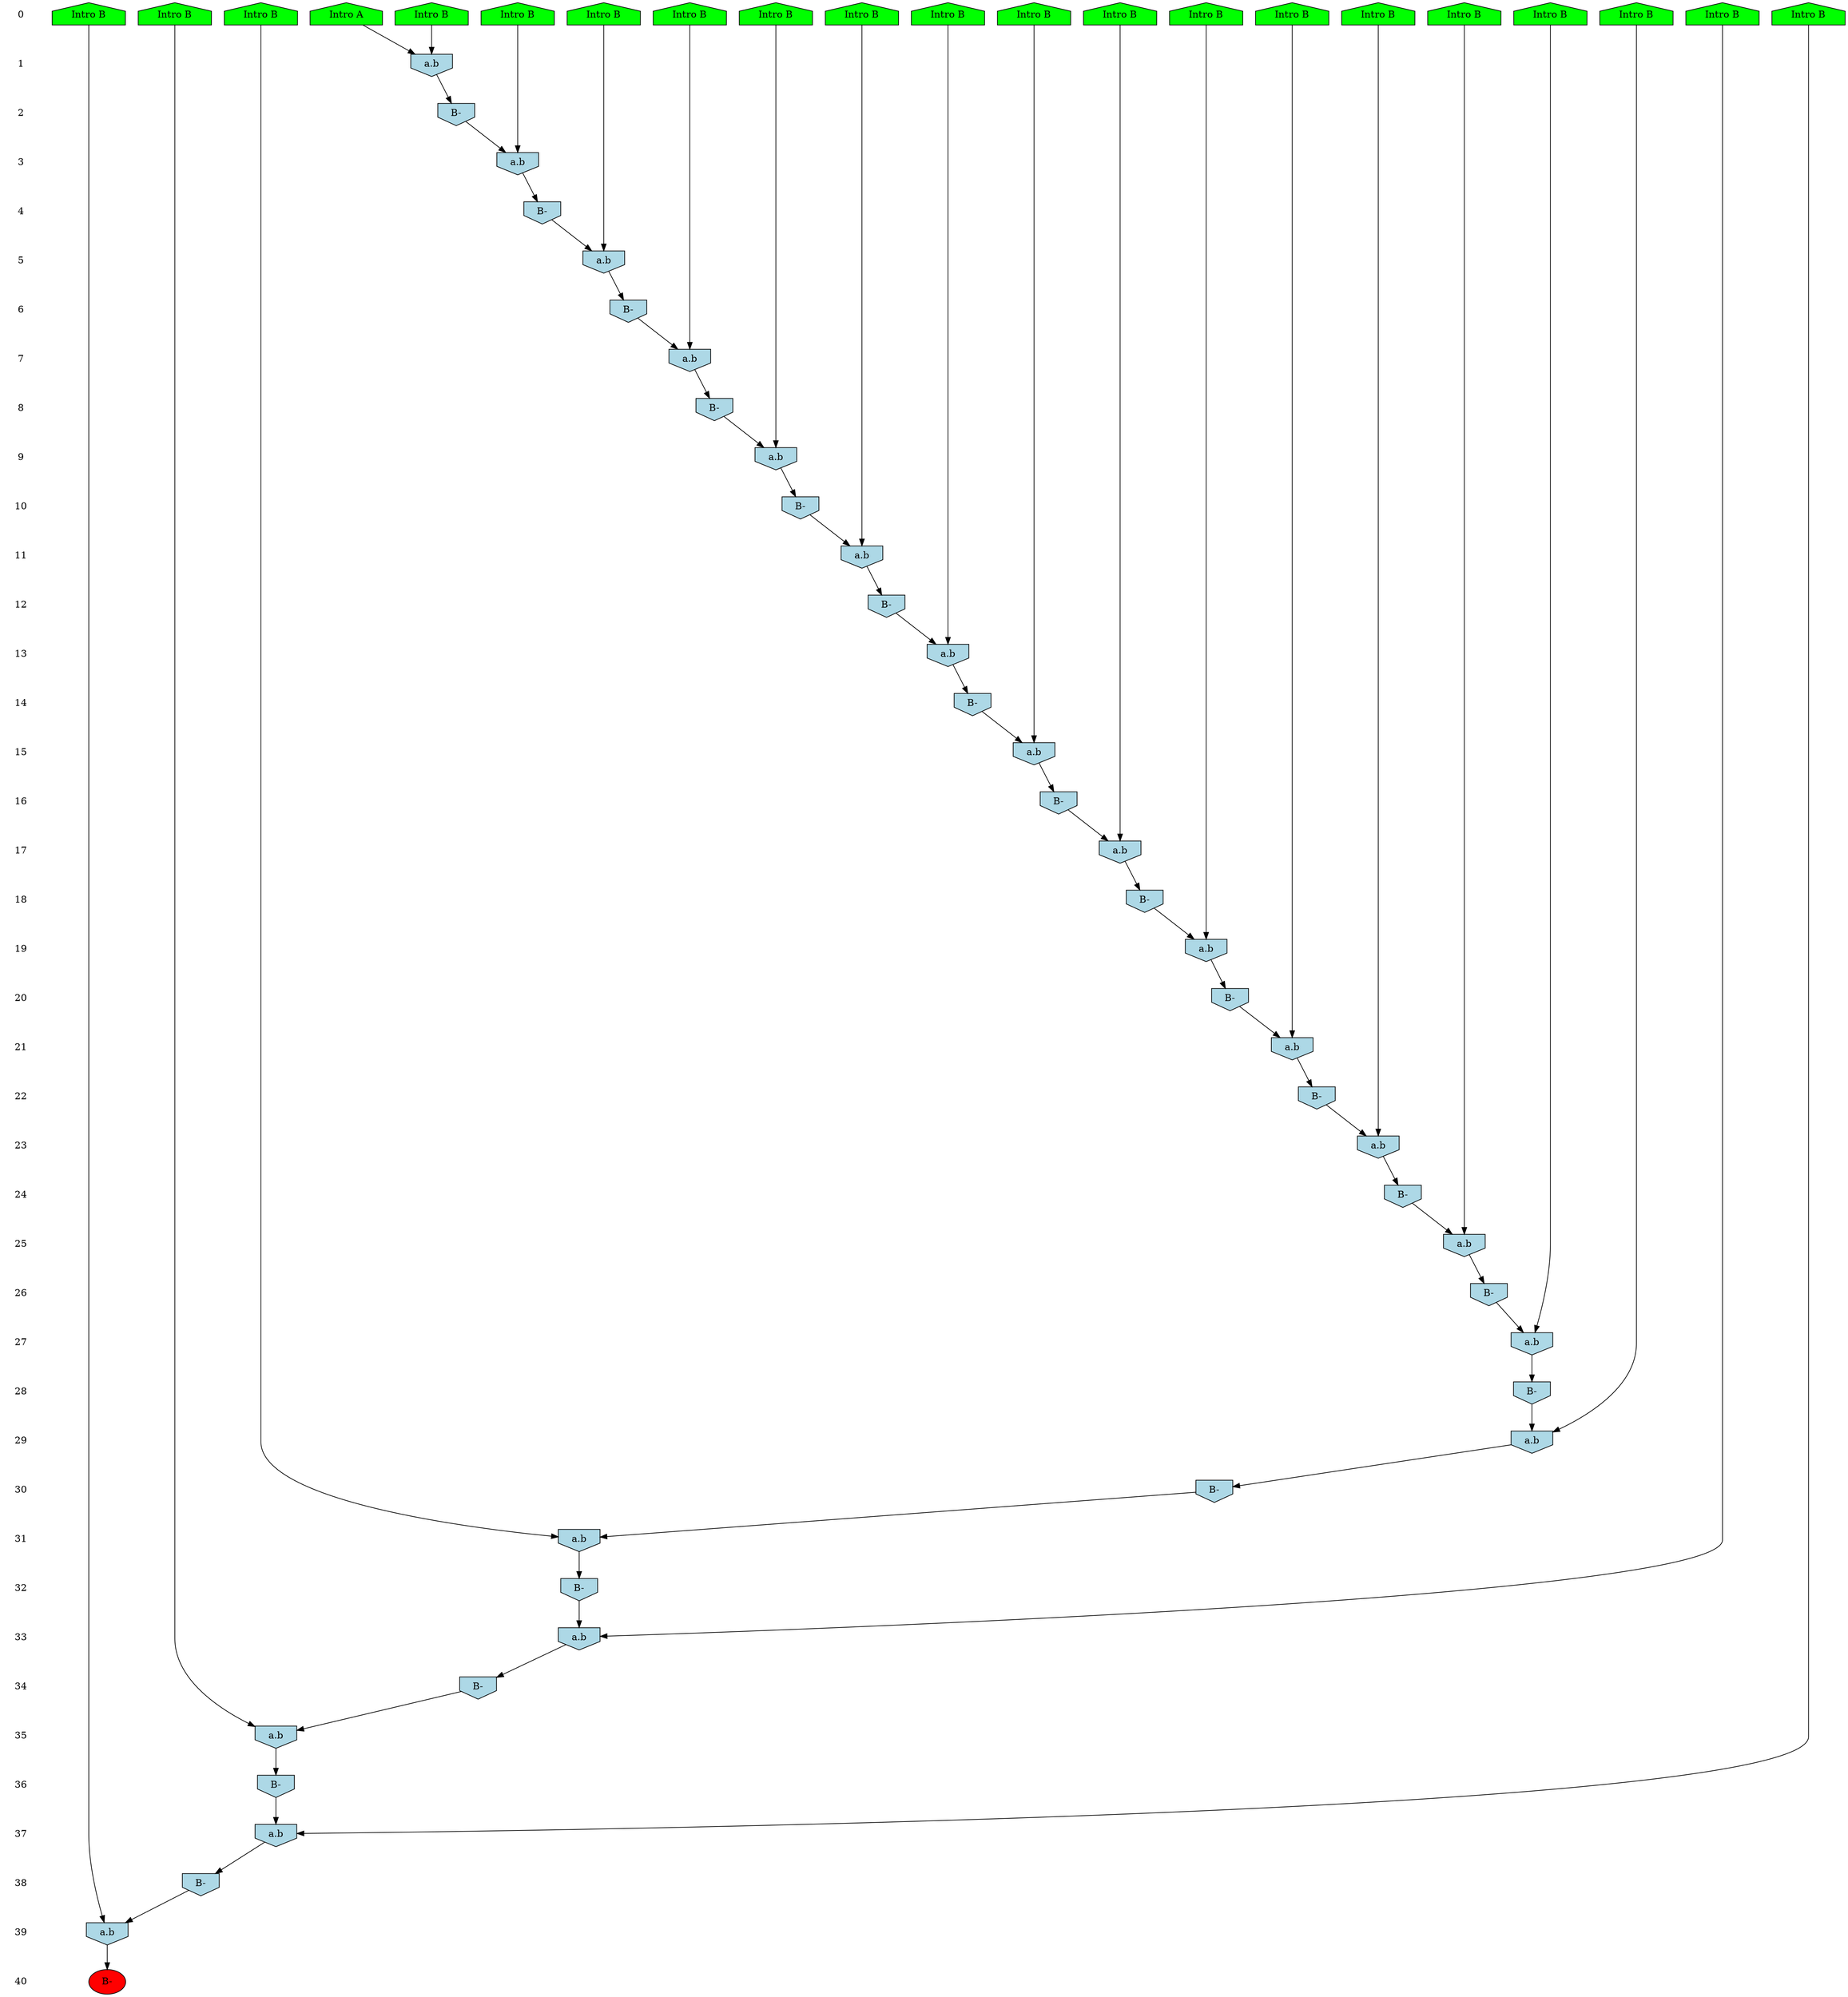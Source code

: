 /* Compression of 1 causal flows obtained in average at 1.967564E+01 t.u */
/* Compressed causal flows were: [20] */
digraph G{
 ranksep=.5 ; 
{ rank = same ; "0" [shape=plaintext] ; node_1 [label ="Intro B", shape=house, style=filled, fillcolor=green] ;
node_2 [label ="Intro B", shape=house, style=filled, fillcolor=green] ;
node_3 [label ="Intro B", shape=house, style=filled, fillcolor=green] ;
node_4 [label ="Intro B", shape=house, style=filled, fillcolor=green] ;
node_5 [label ="Intro B", shape=house, style=filled, fillcolor=green] ;
node_6 [label ="Intro B", shape=house, style=filled, fillcolor=green] ;
node_7 [label ="Intro B", shape=house, style=filled, fillcolor=green] ;
node_8 [label ="Intro B", shape=house, style=filled, fillcolor=green] ;
node_9 [label ="Intro B", shape=house, style=filled, fillcolor=green] ;
node_10 [label ="Intro B", shape=house, style=filled, fillcolor=green] ;
node_11 [label ="Intro B", shape=house, style=filled, fillcolor=green] ;
node_12 [label ="Intro B", shape=house, style=filled, fillcolor=green] ;
node_13 [label ="Intro B", shape=house, style=filled, fillcolor=green] ;
node_14 [label ="Intro B", shape=house, style=filled, fillcolor=green] ;
node_15 [label ="Intro B", shape=house, style=filled, fillcolor=green] ;
node_16 [label ="Intro B", shape=house, style=filled, fillcolor=green] ;
node_17 [label ="Intro B", shape=house, style=filled, fillcolor=green] ;
node_18 [label ="Intro B", shape=house, style=filled, fillcolor=green] ;
node_19 [label ="Intro B", shape=house, style=filled, fillcolor=green] ;
node_20 [label ="Intro B", shape=house, style=filled, fillcolor=green] ;
node_21 [label ="Intro A", shape=house, style=filled, fillcolor=green] ;
}
{ rank = same ; "1" [shape=plaintext] ; node_22 [label="a.b", shape=invhouse, style=filled, fillcolor = lightblue] ;
}
{ rank = same ; "2" [shape=plaintext] ; node_23 [label="B-", shape=invhouse, style=filled, fillcolor = lightblue] ;
}
{ rank = same ; "3" [shape=plaintext] ; node_24 [label="a.b", shape=invhouse, style=filled, fillcolor = lightblue] ;
}
{ rank = same ; "4" [shape=plaintext] ; node_25 [label="B-", shape=invhouse, style=filled, fillcolor = lightblue] ;
}
{ rank = same ; "5" [shape=plaintext] ; node_26 [label="a.b", shape=invhouse, style=filled, fillcolor = lightblue] ;
}
{ rank = same ; "6" [shape=plaintext] ; node_27 [label="B-", shape=invhouse, style=filled, fillcolor = lightblue] ;
}
{ rank = same ; "7" [shape=plaintext] ; node_28 [label="a.b", shape=invhouse, style=filled, fillcolor = lightblue] ;
}
{ rank = same ; "8" [shape=plaintext] ; node_29 [label="B-", shape=invhouse, style=filled, fillcolor = lightblue] ;
}
{ rank = same ; "9" [shape=plaintext] ; node_30 [label="a.b", shape=invhouse, style=filled, fillcolor = lightblue] ;
}
{ rank = same ; "10" [shape=plaintext] ; node_31 [label="B-", shape=invhouse, style=filled, fillcolor = lightblue] ;
}
{ rank = same ; "11" [shape=plaintext] ; node_32 [label="a.b", shape=invhouse, style=filled, fillcolor = lightblue] ;
}
{ rank = same ; "12" [shape=plaintext] ; node_33 [label="B-", shape=invhouse, style=filled, fillcolor = lightblue] ;
}
{ rank = same ; "13" [shape=plaintext] ; node_34 [label="a.b", shape=invhouse, style=filled, fillcolor = lightblue] ;
}
{ rank = same ; "14" [shape=plaintext] ; node_35 [label="B-", shape=invhouse, style=filled, fillcolor = lightblue] ;
}
{ rank = same ; "15" [shape=plaintext] ; node_36 [label="a.b", shape=invhouse, style=filled, fillcolor = lightblue] ;
}
{ rank = same ; "16" [shape=plaintext] ; node_37 [label="B-", shape=invhouse, style=filled, fillcolor = lightblue] ;
}
{ rank = same ; "17" [shape=plaintext] ; node_38 [label="a.b", shape=invhouse, style=filled, fillcolor = lightblue] ;
}
{ rank = same ; "18" [shape=plaintext] ; node_39 [label="B-", shape=invhouse, style=filled, fillcolor = lightblue] ;
}
{ rank = same ; "19" [shape=plaintext] ; node_40 [label="a.b", shape=invhouse, style=filled, fillcolor = lightblue] ;
}
{ rank = same ; "20" [shape=plaintext] ; node_41 [label="B-", shape=invhouse, style=filled, fillcolor = lightblue] ;
}
{ rank = same ; "21" [shape=plaintext] ; node_42 [label="a.b", shape=invhouse, style=filled, fillcolor = lightblue] ;
}
{ rank = same ; "22" [shape=plaintext] ; node_43 [label="B-", shape=invhouse, style=filled, fillcolor = lightblue] ;
}
{ rank = same ; "23" [shape=plaintext] ; node_44 [label="a.b", shape=invhouse, style=filled, fillcolor = lightblue] ;
}
{ rank = same ; "24" [shape=plaintext] ; node_45 [label="B-", shape=invhouse, style=filled, fillcolor = lightblue] ;
}
{ rank = same ; "25" [shape=plaintext] ; node_46 [label="a.b", shape=invhouse, style=filled, fillcolor = lightblue] ;
}
{ rank = same ; "26" [shape=plaintext] ; node_47 [label="B-", shape=invhouse, style=filled, fillcolor = lightblue] ;
}
{ rank = same ; "27" [shape=plaintext] ; node_48 [label="a.b", shape=invhouse, style=filled, fillcolor = lightblue] ;
}
{ rank = same ; "28" [shape=plaintext] ; node_49 [label="B-", shape=invhouse, style=filled, fillcolor = lightblue] ;
}
{ rank = same ; "29" [shape=plaintext] ; node_50 [label="a.b", shape=invhouse, style=filled, fillcolor = lightblue] ;
}
{ rank = same ; "30" [shape=plaintext] ; node_51 [label="B-", shape=invhouse, style=filled, fillcolor = lightblue] ;
}
{ rank = same ; "31" [shape=plaintext] ; node_52 [label="a.b", shape=invhouse, style=filled, fillcolor = lightblue] ;
}
{ rank = same ; "32" [shape=plaintext] ; node_53 [label="B-", shape=invhouse, style=filled, fillcolor = lightblue] ;
}
{ rank = same ; "33" [shape=plaintext] ; node_54 [label="a.b", shape=invhouse, style=filled, fillcolor = lightblue] ;
}
{ rank = same ; "34" [shape=plaintext] ; node_55 [label="B-", shape=invhouse, style=filled, fillcolor = lightblue] ;
}
{ rank = same ; "35" [shape=plaintext] ; node_56 [label="a.b", shape=invhouse, style=filled, fillcolor = lightblue] ;
}
{ rank = same ; "36" [shape=plaintext] ; node_57 [label="B-", shape=invhouse, style=filled, fillcolor = lightblue] ;
}
{ rank = same ; "37" [shape=plaintext] ; node_58 [label="a.b", shape=invhouse, style=filled, fillcolor = lightblue] ;
}
{ rank = same ; "38" [shape=plaintext] ; node_59 [label="B-", shape=invhouse, style=filled, fillcolor = lightblue] ;
}
{ rank = same ; "39" [shape=plaintext] ; node_60 [label="a.b", shape=invhouse, style=filled, fillcolor = lightblue] ;
}
{ rank = same ; "40" [shape=plaintext] ; node_61 [label ="B-", style=filled, fillcolor=red] ;
}
"0" -> "1" [style="invis"]; 
"1" -> "2" [style="invis"]; 
"2" -> "3" [style="invis"]; 
"3" -> "4" [style="invis"]; 
"4" -> "5" [style="invis"]; 
"5" -> "6" [style="invis"]; 
"6" -> "7" [style="invis"]; 
"7" -> "8" [style="invis"]; 
"8" -> "9" [style="invis"]; 
"9" -> "10" [style="invis"]; 
"10" -> "11" [style="invis"]; 
"11" -> "12" [style="invis"]; 
"12" -> "13" [style="invis"]; 
"13" -> "14" [style="invis"]; 
"14" -> "15" [style="invis"]; 
"15" -> "16" [style="invis"]; 
"16" -> "17" [style="invis"]; 
"17" -> "18" [style="invis"]; 
"18" -> "19" [style="invis"]; 
"19" -> "20" [style="invis"]; 
"20" -> "21" [style="invis"]; 
"21" -> "22" [style="invis"]; 
"22" -> "23" [style="invis"]; 
"23" -> "24" [style="invis"]; 
"24" -> "25" [style="invis"]; 
"25" -> "26" [style="invis"]; 
"26" -> "27" [style="invis"]; 
"27" -> "28" [style="invis"]; 
"28" -> "29" [style="invis"]; 
"29" -> "30" [style="invis"]; 
"30" -> "31" [style="invis"]; 
"31" -> "32" [style="invis"]; 
"32" -> "33" [style="invis"]; 
"33" -> "34" [style="invis"]; 
"34" -> "35" [style="invis"]; 
"35" -> "36" [style="invis"]; 
"36" -> "37" [style="invis"]; 
"37" -> "38" [style="invis"]; 
"38" -> "39" [style="invis"]; 
"39" -> "40" [style="invis"]; 
node_2 -> node_22
node_21 -> node_22
node_22 -> node_23
node_9 -> node_24
node_23 -> node_24
node_24 -> node_25
node_7 -> node_26
node_25 -> node_26
node_26 -> node_27
node_19 -> node_28
node_27 -> node_28
node_28 -> node_29
node_4 -> node_30
node_29 -> node_30
node_30 -> node_31
node_15 -> node_32
node_31 -> node_32
node_32 -> node_33
node_16 -> node_34
node_33 -> node_34
node_34 -> node_35
node_17 -> node_36
node_35 -> node_36
node_36 -> node_37
node_11 -> node_38
node_37 -> node_38
node_38 -> node_39
node_3 -> node_40
node_39 -> node_40
node_40 -> node_41
node_20 -> node_42
node_41 -> node_42
node_42 -> node_43
node_8 -> node_44
node_43 -> node_44
node_44 -> node_45
node_18 -> node_46
node_45 -> node_46
node_46 -> node_47
node_13 -> node_48
node_47 -> node_48
node_48 -> node_49
node_12 -> node_50
node_49 -> node_50
node_50 -> node_51
node_1 -> node_52
node_51 -> node_52
node_52 -> node_53
node_14 -> node_54
node_53 -> node_54
node_54 -> node_55
node_6 -> node_56
node_55 -> node_56
node_56 -> node_57
node_5 -> node_58
node_57 -> node_58
node_58 -> node_59
node_10 -> node_60
node_59 -> node_60
node_60 -> node_61
}
/*
 Dot generation time: 0.000675
*/